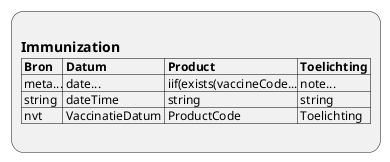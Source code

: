 @startuml ViewDefinition-Immunization
:
== Immunization
|= Bron |= Datum |= Product |= Toelichting |
| meta...| date...| iif(exists(vaccineCode...| note...|
| string | dateTime | string | string |
| nvt | VaccinatieDatum | ProductCode | Toelichting |
;
@enduml